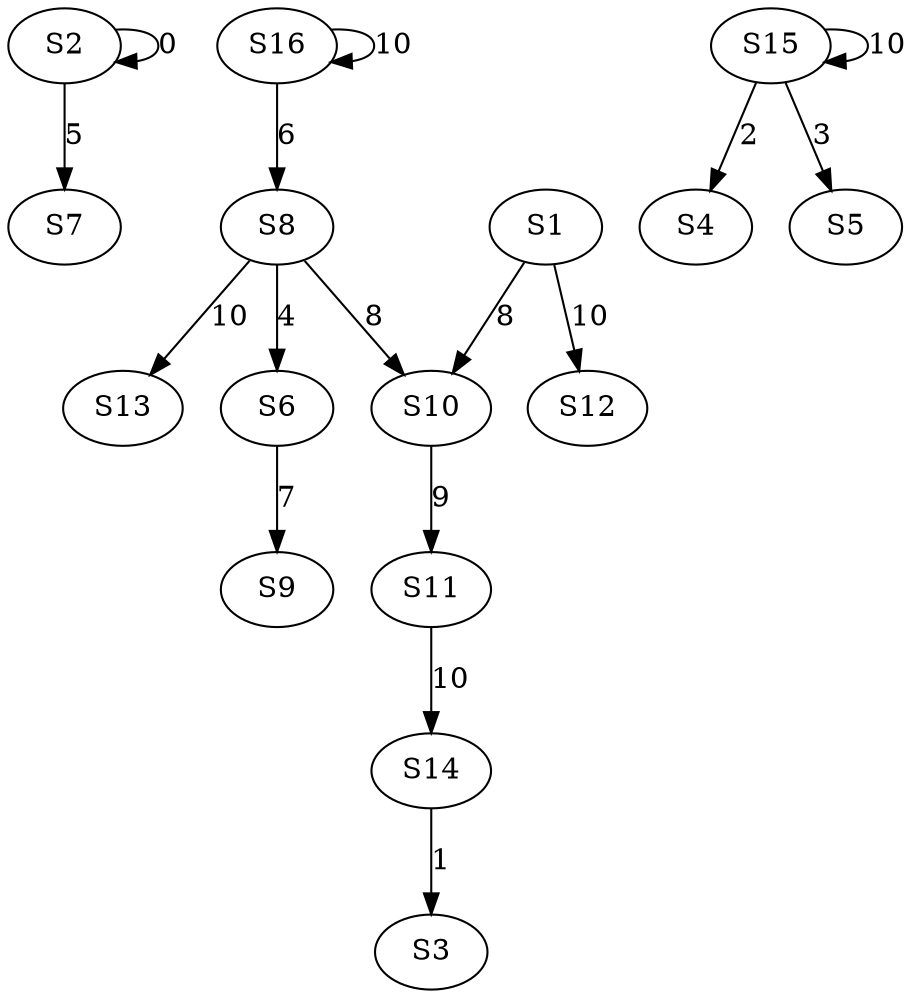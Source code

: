 strict digraph {
	S2 -> S2 [ label = 0 ];
	S14 -> S3 [ label = 1 ];
	S15 -> S4 [ label = 2 ];
	S15 -> S5 [ label = 3 ];
	S8 -> S6 [ label = 4 ];
	S2 -> S7 [ label = 5 ];
	S16 -> S8 [ label = 6 ];
	S6 -> S9 [ label = 7 ];
	S8 -> S10 [ label = 8 ];
	S10 -> S11 [ label = 9 ];
	S1 -> S12 [ label = 10 ];
	S8 -> S13 [ label = 10 ];
	S11 -> S14 [ label = 10 ];
	S15 -> S15 [ label = 10 ];
	S16 -> S16 [ label = 10 ];
	S1 -> S10 [ label = 8 ];
}